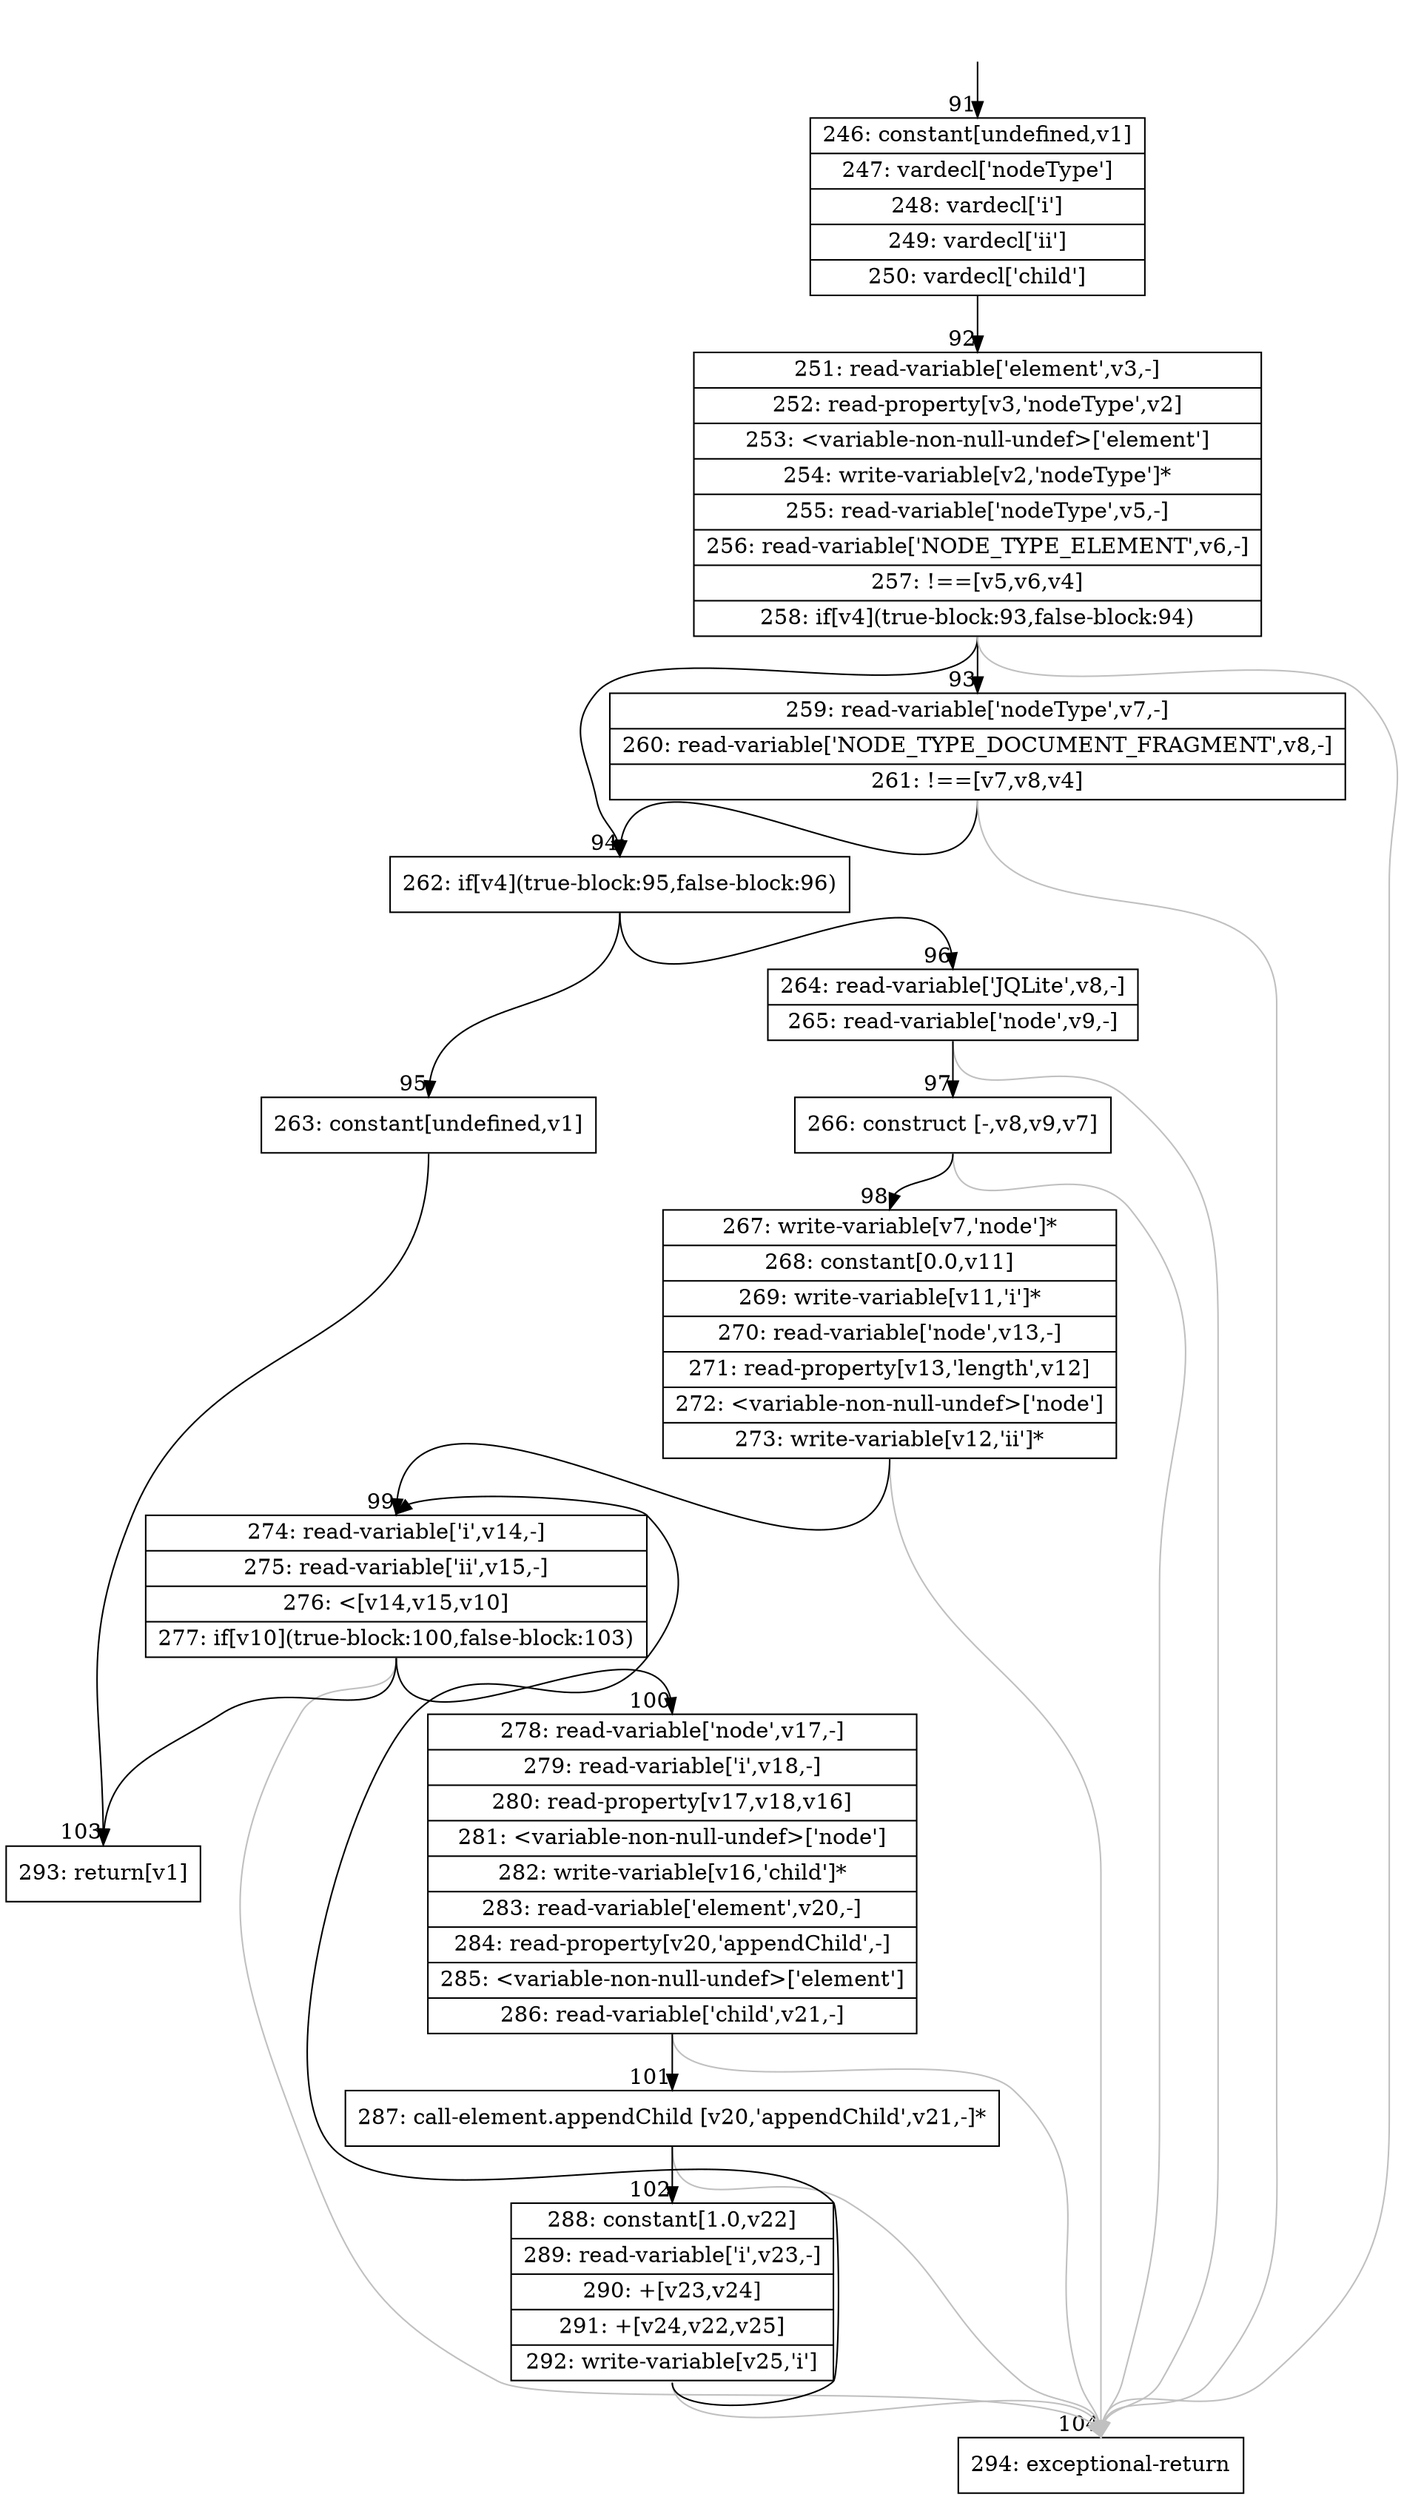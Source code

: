 digraph {
rankdir="TD"
BB_entry4[shape=none,label=""];
BB_entry4 -> BB91 [tailport=s, headport=n, headlabel="    91"]
BB91 [shape=record label="{246: constant[undefined,v1]|247: vardecl['nodeType']|248: vardecl['i']|249: vardecl['ii']|250: vardecl['child']}" ] 
BB91 -> BB92 [tailport=s, headport=n, headlabel="      92"]
BB92 [shape=record label="{251: read-variable['element',v3,-]|252: read-property[v3,'nodeType',v2]|253: \<variable-non-null-undef\>['element']|254: write-variable[v2,'nodeType']*|255: read-variable['nodeType',v5,-]|256: read-variable['NODE_TYPE_ELEMENT',v6,-]|257: !==[v5,v6,v4]|258: if[v4](true-block:93,false-block:94)}" ] 
BB92 -> BB94 [tailport=s, headport=n, headlabel="      94"]
BB92 -> BB93 [tailport=s, headport=n, headlabel="      93"]
BB92 -> BB104 [tailport=s, headport=n, color=gray, headlabel="      104"]
BB93 [shape=record label="{259: read-variable['nodeType',v7,-]|260: read-variable['NODE_TYPE_DOCUMENT_FRAGMENT',v8,-]|261: !==[v7,v8,v4]}" ] 
BB93 -> BB94 [tailport=s, headport=n]
BB93 -> BB104 [tailport=s, headport=n, color=gray]
BB94 [shape=record label="{262: if[v4](true-block:95,false-block:96)}" ] 
BB94 -> BB95 [tailport=s, headport=n, headlabel="      95"]
BB94 -> BB96 [tailport=s, headport=n, headlabel="      96"]
BB95 [shape=record label="{263: constant[undefined,v1]}" ] 
BB95 -> BB103 [tailport=s, headport=n, headlabel="      103"]
BB96 [shape=record label="{264: read-variable['JQLite',v8,-]|265: read-variable['node',v9,-]}" ] 
BB96 -> BB97 [tailport=s, headport=n, headlabel="      97"]
BB96 -> BB104 [tailport=s, headport=n, color=gray]
BB97 [shape=record label="{266: construct [-,v8,v9,v7]}" ] 
BB97 -> BB98 [tailport=s, headport=n, headlabel="      98"]
BB97 -> BB104 [tailport=s, headport=n, color=gray]
BB98 [shape=record label="{267: write-variable[v7,'node']*|268: constant[0.0,v11]|269: write-variable[v11,'i']*|270: read-variable['node',v13,-]|271: read-property[v13,'length',v12]|272: \<variable-non-null-undef\>['node']|273: write-variable[v12,'ii']*}" ] 
BB98 -> BB99 [tailport=s, headport=n, headlabel="      99"]
BB98 -> BB104 [tailport=s, headport=n, color=gray]
BB99 [shape=record label="{274: read-variable['i',v14,-]|275: read-variable['ii',v15,-]|276: \<[v14,v15,v10]|277: if[v10](true-block:100,false-block:103)}" ] 
BB99 -> BB100 [tailport=s, headport=n, headlabel="      100"]
BB99 -> BB103 [tailport=s, headport=n]
BB99 -> BB104 [tailport=s, headport=n, color=gray]
BB100 [shape=record label="{278: read-variable['node',v17,-]|279: read-variable['i',v18,-]|280: read-property[v17,v18,v16]|281: \<variable-non-null-undef\>['node']|282: write-variable[v16,'child']*|283: read-variable['element',v20,-]|284: read-property[v20,'appendChild',-]|285: \<variable-non-null-undef\>['element']|286: read-variable['child',v21,-]}" ] 
BB100 -> BB101 [tailport=s, headport=n, headlabel="      101"]
BB100 -> BB104 [tailport=s, headport=n, color=gray]
BB101 [shape=record label="{287: call-element.appendChild [v20,'appendChild',v21,-]*}" ] 
BB101 -> BB102 [tailport=s, headport=n, headlabel="      102"]
BB101 -> BB104 [tailport=s, headport=n, color=gray]
BB102 [shape=record label="{288: constant[1.0,v22]|289: read-variable['i',v23,-]|290: +[v23,v24]|291: +[v24,v22,v25]|292: write-variable[v25,'i']}" ] 
BB102 -> BB99 [tailport=s, headport=n]
BB102 -> BB104 [tailport=s, headport=n, color=gray]
BB103 [shape=record label="{293: return[v1]}" ] 
BB104 [shape=record label="{294: exceptional-return}" ] 
//#$~ 78
}
